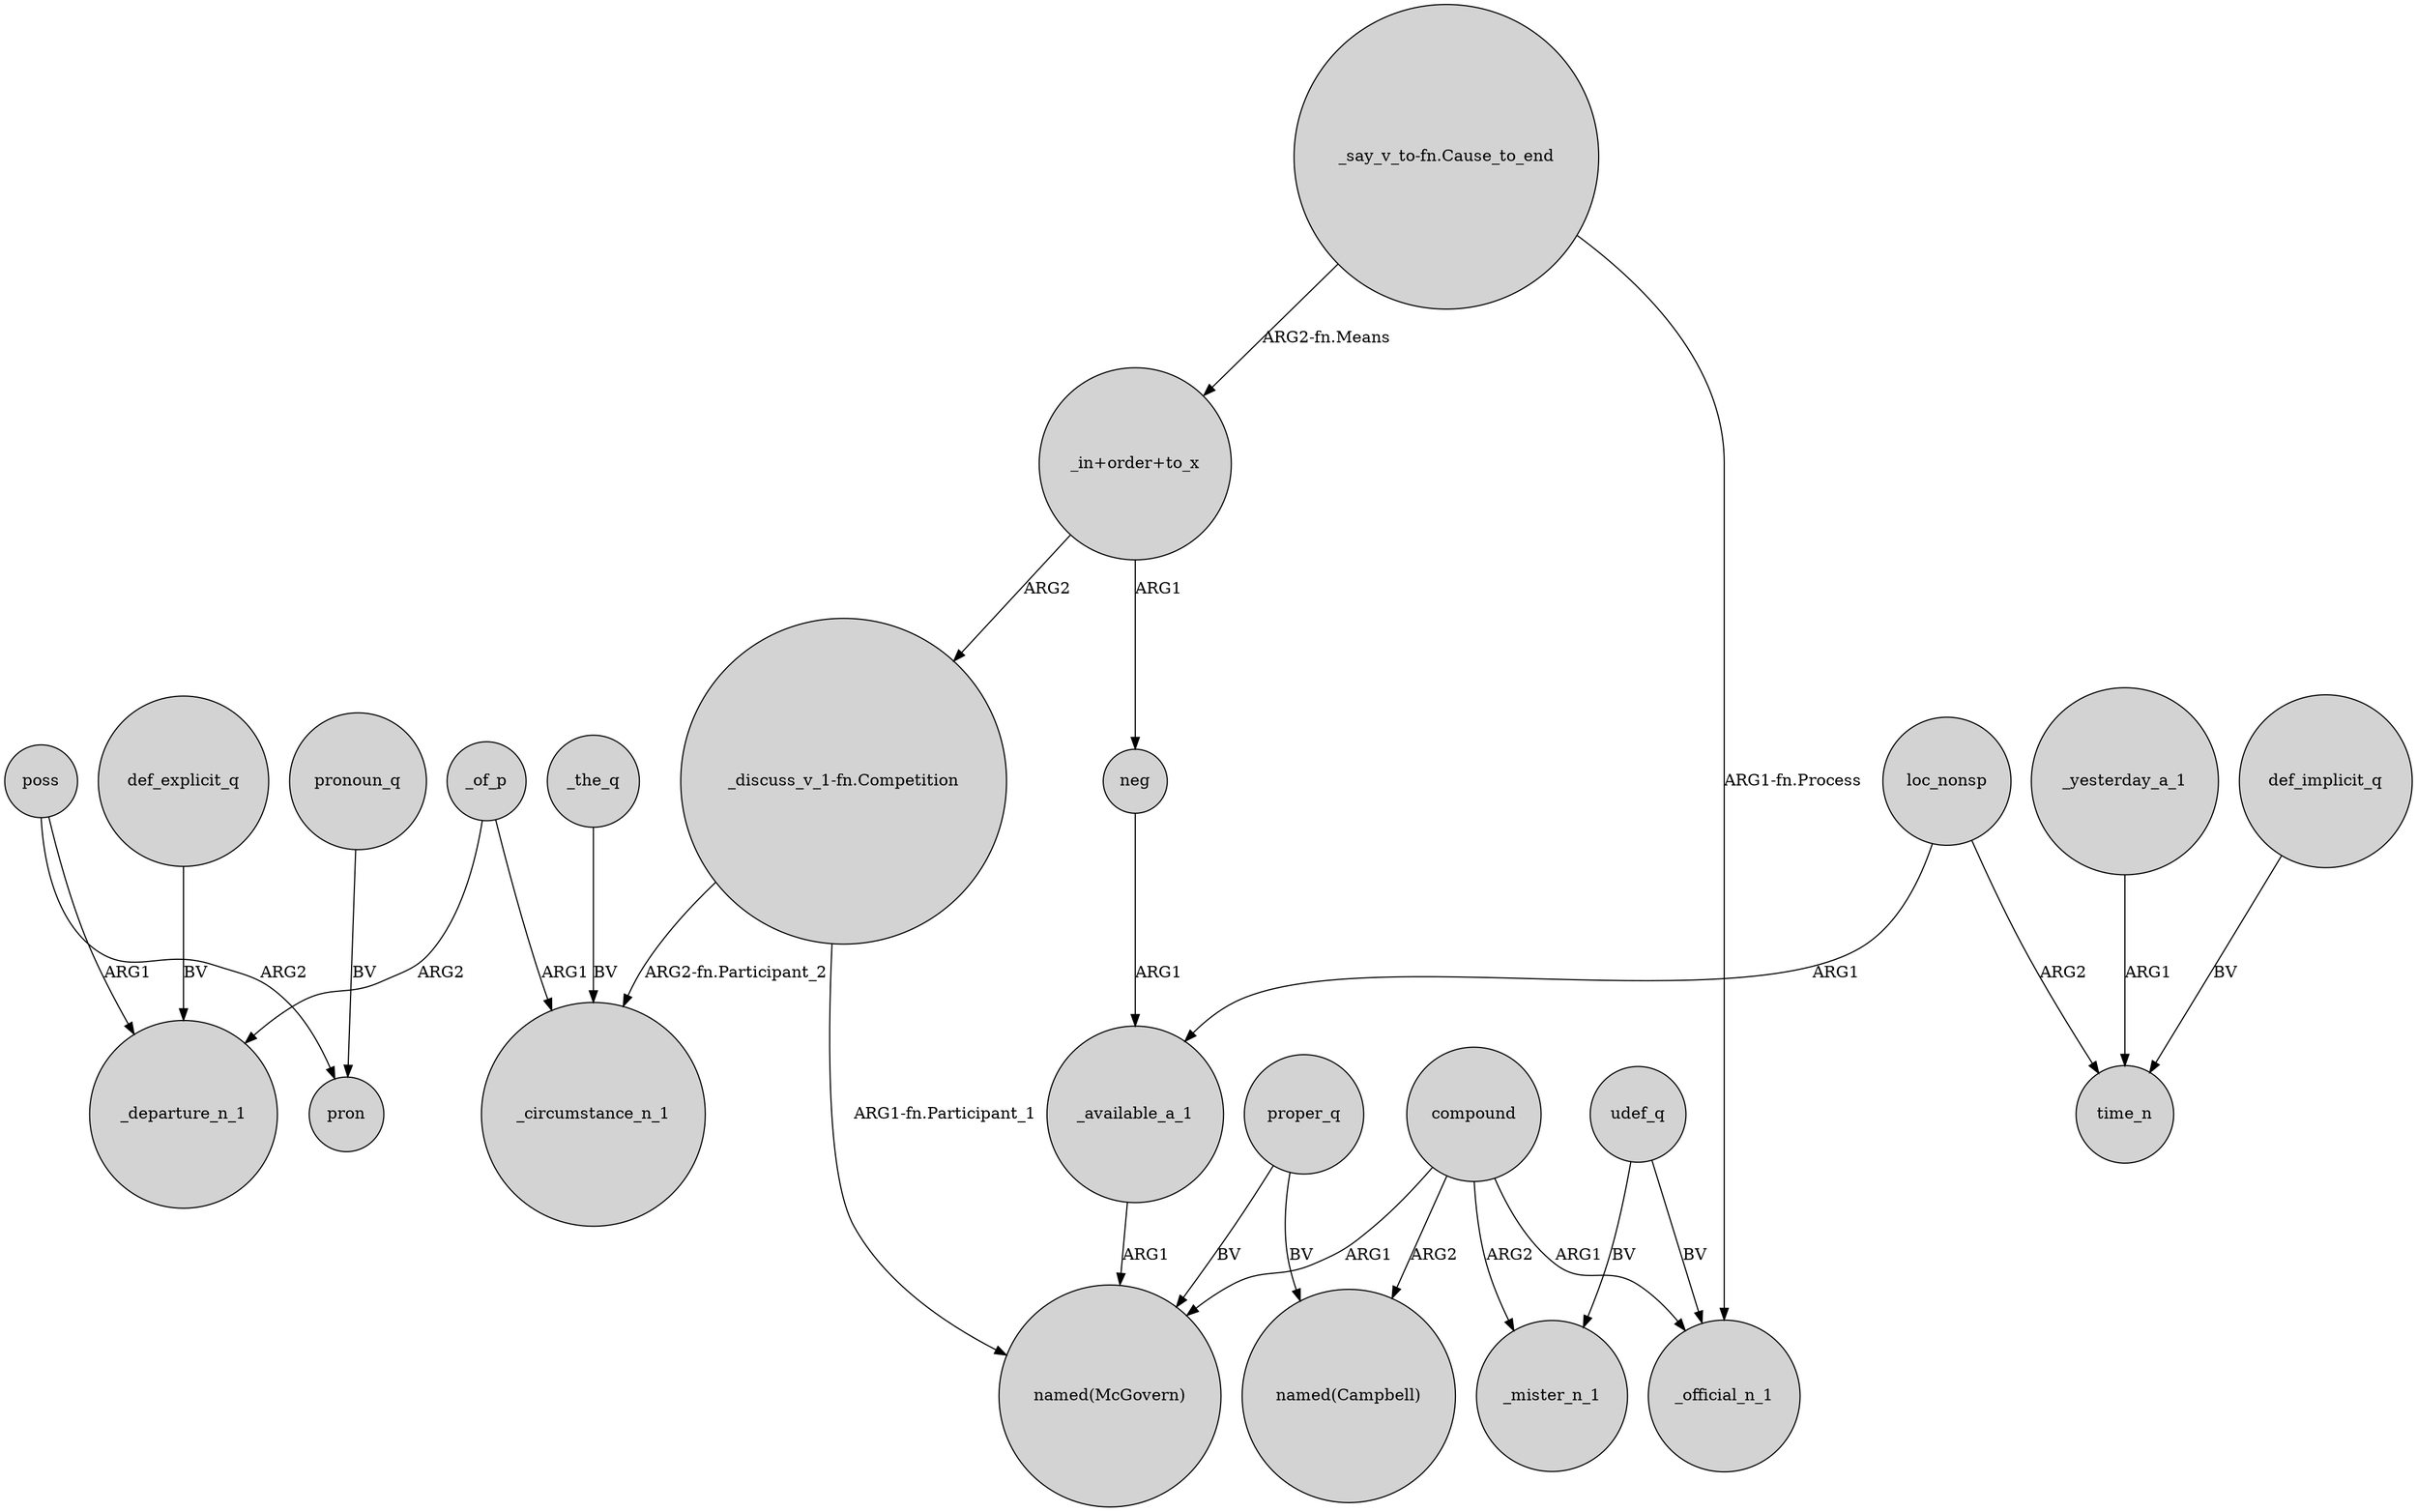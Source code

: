 digraph {
	node [shape=circle style=filled]
	_of_p -> _departure_n_1 [label=ARG2]
	compound -> _mister_n_1 [label=ARG2]
	"_say_v_to-fn.Cause_to_end" -> _official_n_1 [label="ARG1-fn.Process"]
	"_in+order+to_x" -> neg [label=ARG1]
	_available_a_1 -> "named(McGovern)" [label=ARG1]
	proper_q -> "named(McGovern)" [label=BV]
	_yesterday_a_1 -> time_n [label=ARG1]
	udef_q -> _mister_n_1 [label=BV]
	compound -> "named(McGovern)" [label=ARG1]
	neg -> _available_a_1 [label=ARG1]
	"_say_v_to-fn.Cause_to_end" -> "_in+order+to_x" [label="ARG2-fn.Means"]
	pronoun_q -> pron [label=BV]
	_of_p -> _circumstance_n_1 [label=ARG1]
	"_in+order+to_x" -> "_discuss_v_1-fn.Competition" [label=ARG2]
	poss -> pron [label=ARG2]
	"_discuss_v_1-fn.Competition" -> "named(McGovern)" [label="ARG1-fn.Participant_1"]
	proper_q -> "named(Campbell)" [label=BV]
	compound -> _official_n_1 [label=ARG1]
	"_discuss_v_1-fn.Competition" -> _circumstance_n_1 [label="ARG2-fn.Participant_2"]
	compound -> "named(Campbell)" [label=ARG2]
	udef_q -> _official_n_1 [label=BV]
	loc_nonsp -> time_n [label=ARG2]
	poss -> _departure_n_1 [label=ARG1]
	def_explicit_q -> _departure_n_1 [label=BV]
	loc_nonsp -> _available_a_1 [label=ARG1]
	def_implicit_q -> time_n [label=BV]
	_the_q -> _circumstance_n_1 [label=BV]
}
